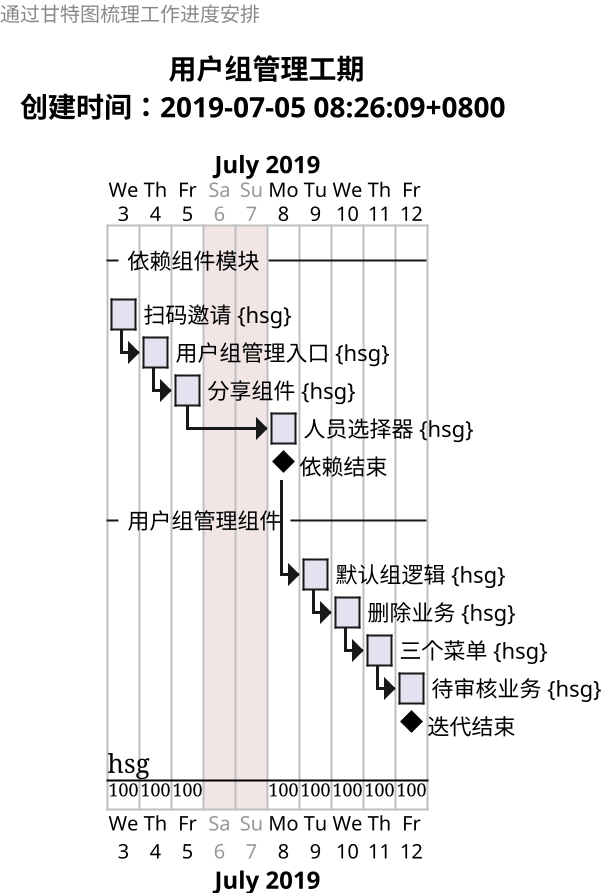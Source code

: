@startgantt
scale 2
page 1x1
title 
用户组管理工期
创建时间：2019-07-05 08:26:09+0800 
endtitle
left header
    通过甘特图梳理工作进度安排
endheader
project starts 2019-07-03 
Sunday are closed
Saturday are closed
--依赖组件模块--
[扫码邀请] as [scan] on {hsg} lasts 1 days
then [用户组管理入口] as [groupMenu] on {hsg} lasts 1 days
then [分享组件] on {hsg} lasts 1 days
then [人员选择器] as [selecter] on {hsg} lasts 1 days
[依赖结束] happens at [selecter]'s end
--用户组管理组件--
then [默认组逻辑] as [defaultGroup] on {hsg} lasts 1 days
then [删除业务] as [deleteAction] on {hsg} lasts 1 days
then [三个菜单] on {hsg:100%} lasts 1 days
then [待审核业务] as [verfy] on {hsg:100%} lasts 1 days
[迭代结束] happens at [verfy]'s end   
@endgantt
